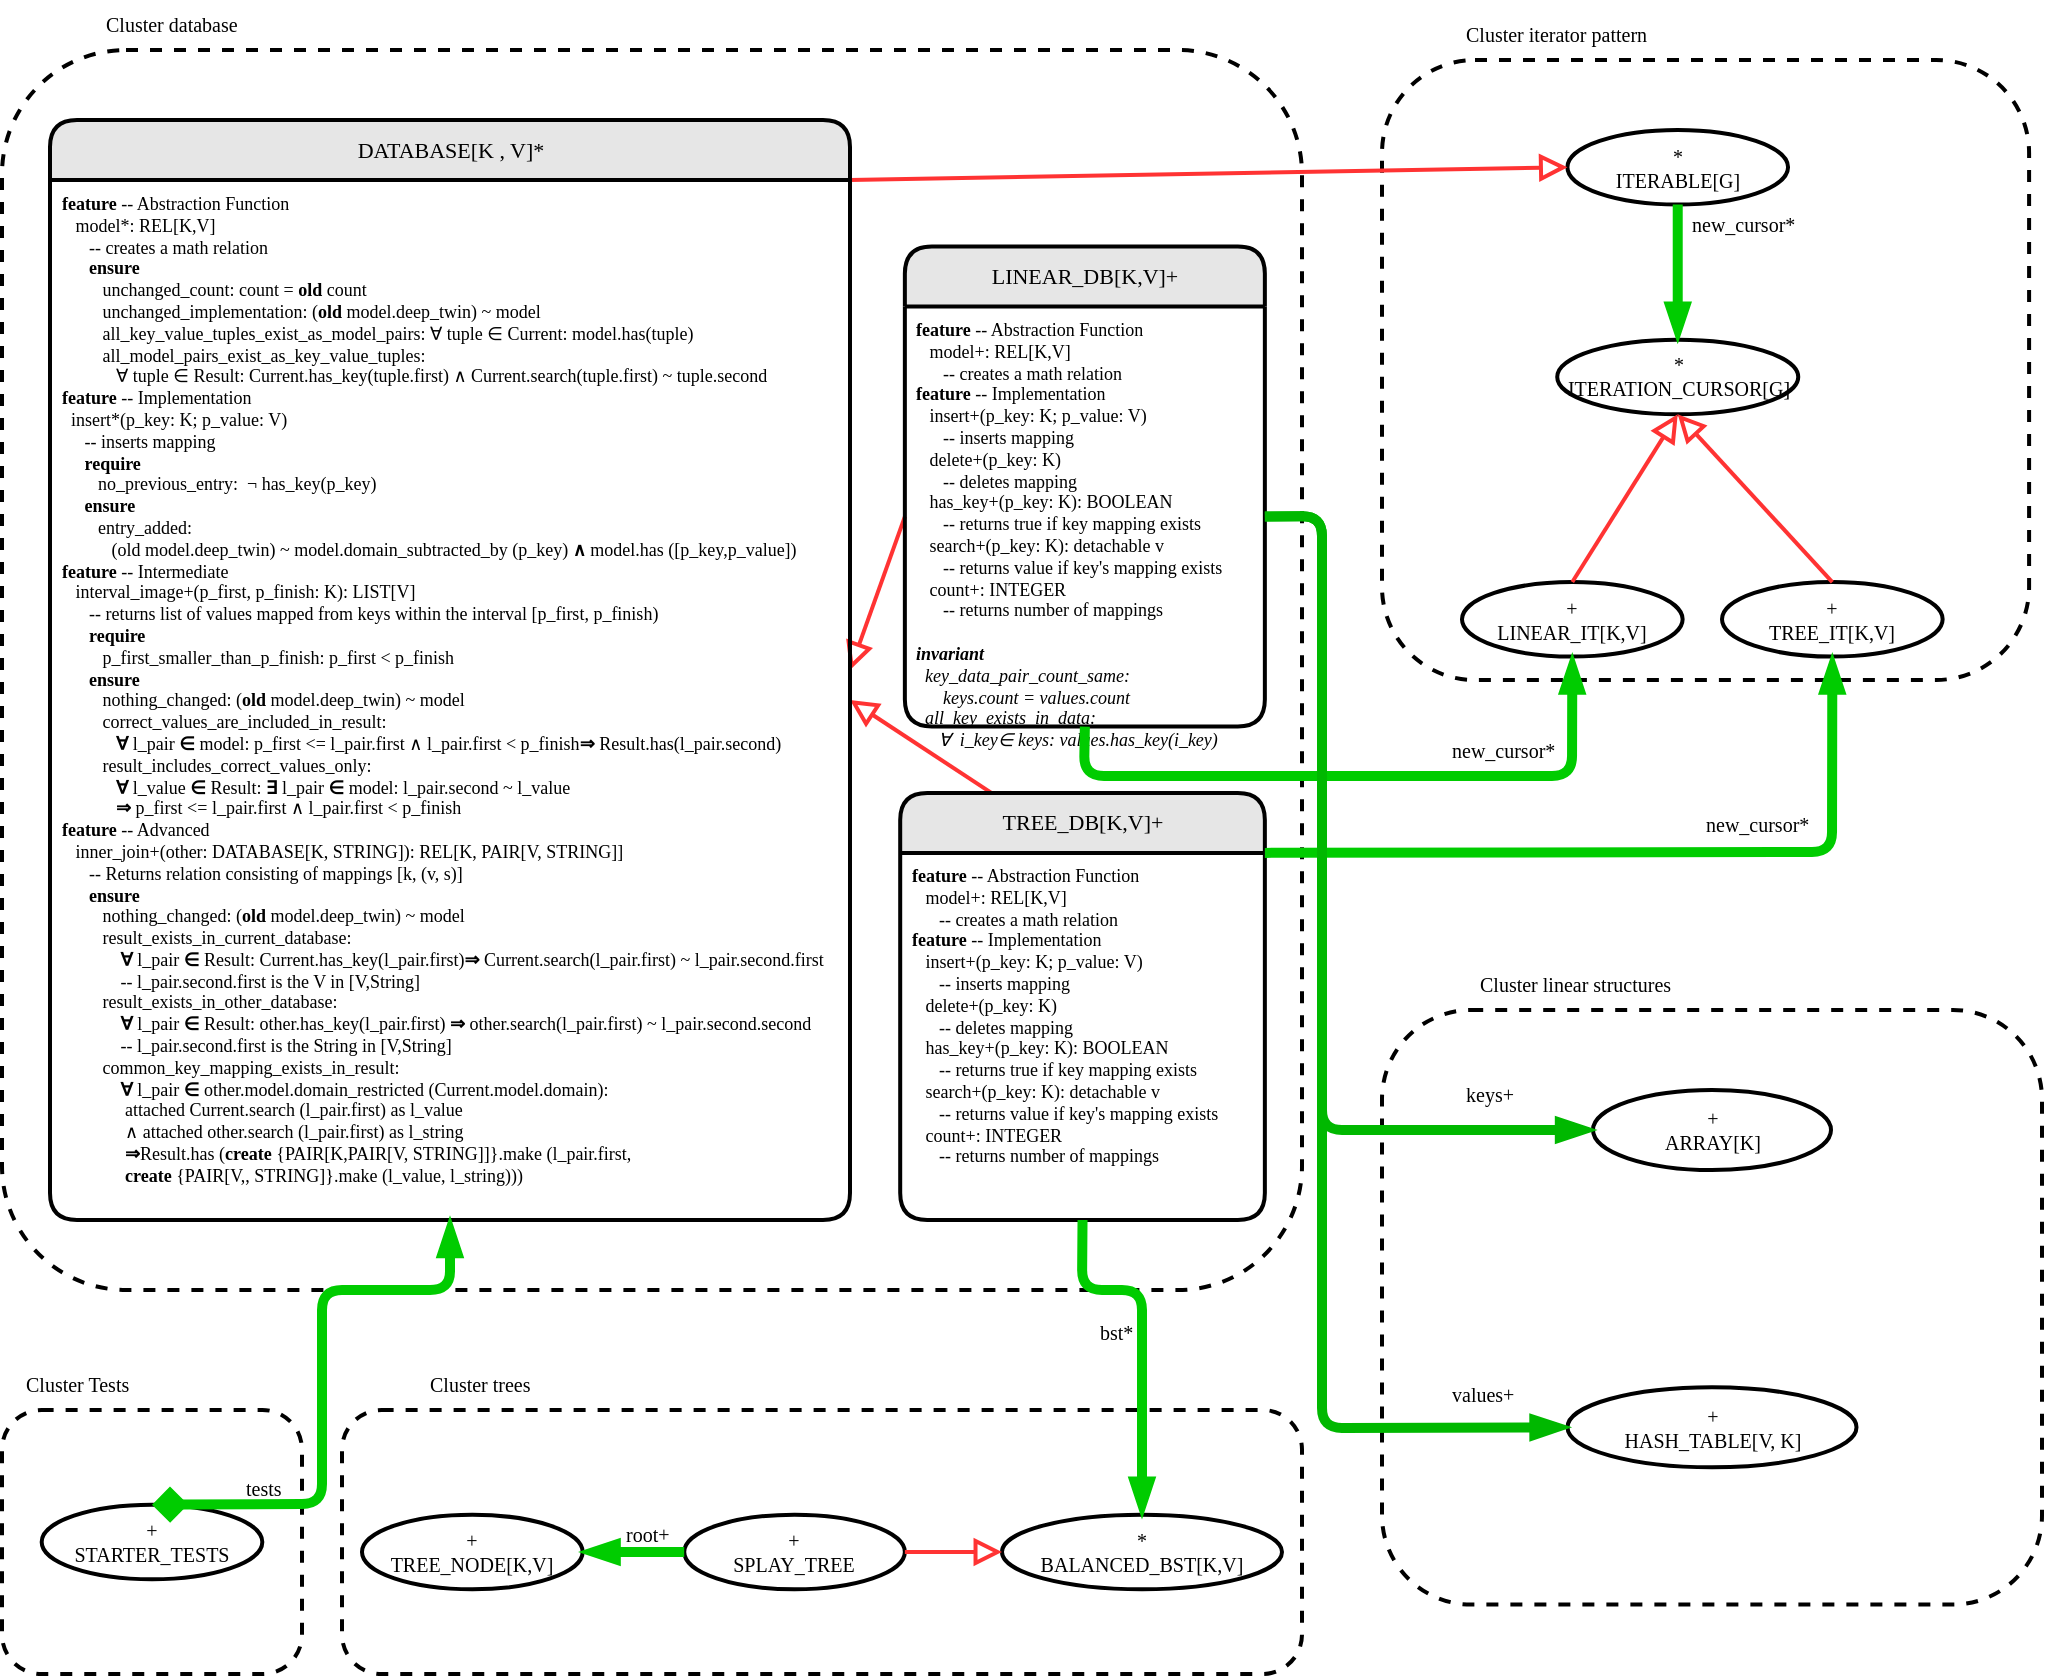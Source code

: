 <mxfile version="13.7.3" type="google"><diagram id="TLcQJgBxmEkexCZwKWbh" name="Page-1"><mxGraphModel dx="1038" dy="580" grid="1" gridSize="10" guides="1" tooltips="1" connect="1" arrows="1" fold="1" page="1" pageScale="1" pageWidth="1100" pageHeight="850" math="0" shadow="0"><root><mxCell id="0"/><mxCell id="1" parent="0"/><mxCell id="zh5SSNQ56FMwR6jXQU22-82" value="" style="rounded=1;whiteSpace=wrap;html=1;fontSize=10;dashed=1;strokeWidth=2;" vertex="1" parent="1"><mxGeometry x="20" y="710" width="150" height="132.04" as="geometry"/></mxCell><mxCell id="zh5SSNQ56FMwR6jXQU22-83" value="Cluster Tests" style="text;html=1;fontSize=10;fontFamily=Verdena;" vertex="1" parent="1"><mxGeometry x="29.997" y="684.94" width="70" height="25" as="geometry"/></mxCell><mxCell id="zh5SSNQ56FMwR6jXQU22-4" value="" style="rounded=1;whiteSpace=wrap;html=1;fontSize=10;dashed=1;strokeWidth=2;arcSize=10;" vertex="1" parent="1"><mxGeometry x="20" y="30" width="650" height="620" as="geometry"/></mxCell><mxCell id="zh5SSNQ56FMwR6jXQU22-47" value="" style="rounded=1;whiteSpace=wrap;html=1;fontSize=10;dashed=1;strokeWidth=2;" vertex="1" parent="1"><mxGeometry x="190" y="710" width="480" height="132.04" as="geometry"/></mxCell><mxCell id="zh5SSNQ56FMwR6jXQU22-32" value="Cluster iterator pattern" style="text;html=1;fontSize=10;fontFamily=Verdena;" vertex="1" parent="1"><mxGeometry x="749.997" y="10" width="70" height="25" as="geometry"/></mxCell><mxCell id="zh5SSNQ56FMwR6jXQU22-5" value="Cluster database" style="text;html=1;fontSize=10;fontFamily=Verdena;" vertex="1" parent="1"><mxGeometry x="69.997" y="5" width="70" height="25" as="geometry"/></mxCell><mxCell id="zh5SSNQ56FMwR6jXQU22-31" value="" style="rounded=1;whiteSpace=wrap;html=1;fontSize=10;dashed=1;strokeWidth=2;" vertex="1" parent="1"><mxGeometry x="710" y="35" width="323.55" height="310" as="geometry"/></mxCell><mxCell id="zh5SSNQ56FMwR6jXQU22-18" value="*&lt;br&gt;ITERABLE[G]" style="ellipse;whiteSpace=wrap;html=1;rounded=1;fontSize=10;fontFamily=Verdena;strokeWidth=2;" vertex="1" parent="1"><mxGeometry x="802.706" y="69.998" width="110.321" height="37.288" as="geometry"/></mxCell><mxCell id="zh5SSNQ56FMwR6jXQU22-20" value="*&lt;br&gt;ITERATION_CURSOR[G]" style="ellipse;whiteSpace=wrap;html=1;rounded=1;fontSize=10;fontFamily=Verdena;strokeWidth=2;" vertex="1" parent="1"><mxGeometry x="797.607" y="174.831" width="120.519" height="37.288" as="geometry"/></mxCell><mxCell id="zh5SSNQ56FMwR6jXQU22-23" value="*&lt;br&gt;BALANCED_BST[K,V]" style="ellipse;whiteSpace=wrap;html=1;rounded=1;fontSize=10;fontFamily=Verdena;strokeWidth=2;" vertex="1" parent="1"><mxGeometry x="520" y="762.37" width="140" height="37.29" as="geometry"/></mxCell><mxCell id="zh5SSNQ56FMwR6jXQU22-24" value="+&lt;br&gt;SPLAY_TREE" style="ellipse;whiteSpace=wrap;html=1;rounded=1;fontSize=10;fontFamily=Verdena;strokeWidth=2;" vertex="1" parent="1"><mxGeometry x="361.109" y="762.372" width="110.321" height="37.288" as="geometry"/></mxCell><mxCell id="zh5SSNQ56FMwR6jXQU22-25" value="+&lt;br&gt;TREE_IT[K,V]" style="ellipse;whiteSpace=wrap;html=1;rounded=1;fontSize=10;fontFamily=Verdena;strokeWidth=2;" vertex="1" parent="1"><mxGeometry x="880.004" y="296.017" width="110.321" height="37.288" as="geometry"/></mxCell><mxCell id="zh5SSNQ56FMwR6jXQU22-26" value="+&lt;br&gt;LINEAR_IT[K,V]" style="ellipse;whiteSpace=wrap;html=1;rounded=1;fontSize=10;fontFamily=Verdena;strokeWidth=2;" vertex="1" parent="1"><mxGeometry x="749.999" y="296.019" width="110.321" height="37.288" as="geometry"/></mxCell><mxCell id="zh5SSNQ56FMwR6jXQU22-27" value="+&lt;br&gt;STARTER_TESTS" style="ellipse;whiteSpace=wrap;html=1;rounded=1;fontSize=10;fontFamily=Verdena;strokeWidth=2;" vertex="1" parent="1"><mxGeometry x="39.838" y="757.372" width="110.321" height="37.288" as="geometry"/></mxCell><mxCell id="zh5SSNQ56FMwR6jXQU22-14" value="" style="endArrow=block;html=1;strokeColor=#FF3333;strokeWidth=2;endFill=0;endSize=9;entryX=0;entryY=0.5;entryDx=0;entryDy=0;exitX=1;exitY=0;exitDx=0;exitDy=0;" edge="1" parent="1" source="zh5SSNQ56FMwR6jXQU22-2" target="zh5SSNQ56FMwR6jXQU22-18"><mxGeometry width="50" height="50" relative="1" as="geometry"><mxPoint x="390.828" y="309.661" as="sourcePoint"/><mxPoint x="548.43" y="67.288" as="targetPoint"/></mxGeometry></mxCell><mxCell id="zh5SSNQ56FMwR6jXQU22-33" value="" style="endArrow=blockThin;html=1;strokeColor=#00CC00;strokeWidth=5;endFill=1;fontSize=8;exitX=0.5;exitY=1;exitDx=0;exitDy=0;entryX=0.5;entryY=0;entryDx=0;entryDy=0;" edge="1" parent="1" source="zh5SSNQ56FMwR6jXQU22-18" target="zh5SSNQ56FMwR6jXQU22-20"><mxGeometry width="50" height="50" relative="1" as="geometry"><mxPoint x="794.13" y="58.37" as="sourcePoint"/><mxPoint x="923.92" y="58.37" as="targetPoint"/></mxGeometry></mxCell><mxCell id="zh5SSNQ56FMwR6jXQU22-34" value="new_cursor*" style="text;html=1;fontSize=10;fontFamily=Verdena;" vertex="1" parent="1"><mxGeometry x="862.965" y="104.915" width="77.874" height="18.644" as="geometry"/></mxCell><mxCell id="zh5SSNQ56FMwR6jXQU22-15" value="" style="endArrow=block;html=1;strokeColor=#FF3333;strokeWidth=2;endFill=0;endSize=9;exitX=0.25;exitY=0;exitDx=0;exitDy=0;entryX=1;entryY=0.5;entryDx=0;entryDy=0;fontSize=9;" edge="1" parent="1" source="zh5SSNQ56FMwR6jXQU22-12" target="zh5SSNQ56FMwR6jXQU22-2"><mxGeometry width="50" height="50" relative="1" as="geometry"><mxPoint x="355.557" y="209.407" as="sourcePoint"/><mxPoint x="355.557" y="153.475" as="targetPoint"/></mxGeometry></mxCell><mxCell id="zh5SSNQ56FMwR6jXQU22-39" value="" style="endArrow=block;html=1;strokeColor=#FF3333;strokeWidth=2;endFill=0;endSize=9;fontSize=8;entryX=0.5;entryY=1;entryDx=0;entryDy=0;exitX=0.5;exitY=0;exitDx=0;exitDy=0;" edge="1" parent="1" source="zh5SSNQ56FMwR6jXQU22-25" target="zh5SSNQ56FMwR6jXQU22-20"><mxGeometry width="50" height="50" relative="1" as="geometry"><mxPoint x="830.981" y="342.627" as="sourcePoint"/><mxPoint x="830.981" y="286.695" as="targetPoint"/></mxGeometry></mxCell><mxCell id="zh5SSNQ56FMwR6jXQU22-16" value="" style="endArrow=block;html=1;strokeColor=#FF3333;strokeWidth=2;endFill=0;endSize=9;entryX=1;entryY=0.5;entryDx=0;entryDy=0;exitX=0;exitY=0.5;exitDx=0;exitDy=0;fontSize=9;" edge="1" parent="1" source="zh5SSNQ56FMwR6jXQU22-11" target="zh5SSNQ56FMwR6jXQU22-1"><mxGeometry width="50" height="50" relative="1" as="geometry"><mxPoint x="355.557" y="209.407" as="sourcePoint"/><mxPoint x="355.557" y="153.475" as="targetPoint"/></mxGeometry></mxCell><mxCell id="zh5SSNQ56FMwR6jXQU22-40" value="" style="endArrow=block;html=1;strokeColor=#FF3333;strokeWidth=2;endFill=0;endSize=9;fontSize=8;exitX=0.5;exitY=0;exitDx=0;exitDy=0;entryX=0.5;entryY=1;entryDx=0;entryDy=0;" edge="1" parent="1" source="zh5SSNQ56FMwR6jXQU22-26" target="zh5SSNQ56FMwR6jXQU22-20"><mxGeometry width="50" height="50" relative="1" as="geometry"><mxPoint x="788.725" y="251.737" as="sourcePoint"/><mxPoint x="963.32" y="106.081" as="targetPoint"/></mxGeometry></mxCell><mxCell id="zh5SSNQ56FMwR6jXQU22-48" value="Cluster trees" style="text;html=1;fontSize=10;fontFamily=Verdena;" vertex="1" parent="1"><mxGeometry x="232.167" y="684.94" width="70" height="25" as="geometry"/></mxCell><mxCell id="zh5SSNQ56FMwR6jXQU22-49" value="" style="endArrow=block;html=1;strokeColor=#FF3333;strokeWidth=2;endFill=0;endSize=9;fontSize=9;exitX=1;exitY=0.5;exitDx=0;exitDy=0;entryX=0;entryY=0.5;entryDx=0;entryDy=0;" edge="1" parent="1" source="zh5SSNQ56FMwR6jXQU22-24" target="zh5SSNQ56FMwR6jXQU22-23"><mxGeometry width="50" height="50" relative="1" as="geometry"><mxPoint x="770" y="602.12" as="sourcePoint"/><mxPoint x="922" y="562.12" as="targetPoint"/></mxGeometry></mxCell><mxCell id="zh5SSNQ56FMwR6jXQU22-1" value="&lt;font style=&quot;font-size: 11px&quot;&gt;DATABASE[K , V]*&lt;/font&gt;" style="swimlane;html=1;childLayout=stackLayout;horizontal=1;startSize=30;horizontalStack=0;fillColor=#E6E6E6;fontColor=#000000;rounded=1;fontSize=9;fontStyle=0;strokeWidth=2;resizeParent=0;resizeLast=1;shadow=0;dashed=0;align=center;fontFamily=Verdena;" vertex="1" parent="1"><mxGeometry x="44" y="65" width="400" height="550" as="geometry"/></mxCell><mxCell id="zh5SSNQ56FMwR6jXQU22-2" value="&lt;font style=&quot;font-size: 9px&quot;&gt;&lt;b&gt;feature&lt;/b&gt;&amp;nbsp;-- Abstraction Function&lt;br&gt;&amp;nbsp; &amp;nbsp;model*: REL[K,V]&lt;br&gt;&amp;nbsp; &amp;nbsp; &amp;nbsp; -- creates a math relation&lt;br&gt;&amp;nbsp; &amp;nbsp; &amp;nbsp; &lt;b&gt;ensure&lt;/b&gt;&lt;br&gt;&amp;nbsp; &amp;nbsp; &amp;nbsp; &amp;nbsp; &amp;nbsp;unchanged_count: count = &lt;b&gt;old&lt;/b&gt; count&lt;br&gt;&amp;nbsp; &amp;nbsp; &amp;nbsp; &amp;nbsp; &amp;nbsp;unchanged_implementation: (&lt;b&gt;old&lt;/b&gt; model.deep_twin) ~ model&lt;br&gt;&amp;nbsp; &amp;nbsp; &amp;nbsp; &amp;nbsp; &amp;nbsp;all_key_value_tuples_exist_as_model_pairs:&amp;nbsp;&lt;font style=&quot;font-size: 9px&quot;&gt;∀ tuple&amp;nbsp;&lt;/font&gt;&lt;span&gt;∈ Current: model.has(tuple)&lt;br&gt;&amp;nbsp; &amp;nbsp; &amp;nbsp; &amp;nbsp; &amp;nbsp;all_model_pairs_exist_as_key_value_tuples:&amp;nbsp;&lt;br&gt;&lt;/span&gt;&amp;nbsp; &amp;nbsp; &amp;nbsp; &amp;nbsp; &amp;nbsp; &amp;nbsp; ∀ tuple&amp;nbsp;∈ Result: Current.has_key(tuple.first)&lt;font style=&quot;font-size: 9px&quot;&gt;&amp;nbsp;∧ Current.search(tuple.first) ~ tuple.second&lt;/font&gt;&lt;br&gt;&lt;b&gt;feature&lt;/b&gt;&amp;nbsp;-- Implementation&lt;br&gt;&amp;nbsp; insert*(p_key: K; p_value: V)&lt;br&gt;&amp;nbsp; &amp;nbsp; &amp;nbsp;-- inserts mapping&lt;br&gt;&amp;nbsp; &amp;nbsp; &amp;nbsp;&lt;b&gt;require&lt;/b&gt;&lt;br&gt;&amp;nbsp; &amp;nbsp; &amp;nbsp; &amp;nbsp; no_previous_entry:&amp;nbsp;&amp;nbsp;¬ has_key(p_key)&lt;br&gt;&amp;nbsp; &amp;nbsp; &amp;nbsp;&lt;b&gt;ensure&lt;/b&gt;&lt;br&gt;&amp;nbsp; &amp;nbsp; &amp;nbsp; &amp;nbsp; entry_added:&amp;nbsp;&lt;br&gt;&lt;span&gt;&amp;nbsp; &amp;nbsp; &amp;nbsp; &amp;nbsp; &amp;nbsp; &amp;nbsp;(old model.deep_twin) ~ model.domain_subtracted_by (p_key)&amp;nbsp;&lt;/span&gt;&lt;b&gt;∧&lt;/b&gt;&amp;nbsp;&lt;span&gt;model.has ([p_key,p_value])&lt;/span&gt;&lt;br&gt;&lt;b&gt;feature&lt;/b&gt;&amp;nbsp;-- Intermediate&lt;br&gt;&amp;nbsp; &amp;nbsp;interval_image+(p_first, p_finish: K): LIST[V]&lt;br&gt;&amp;nbsp; &amp;nbsp; &amp;nbsp; -- returns list of values mapped from keys within the interval [p_first, p_finish)&lt;br&gt;&amp;nbsp; &amp;nbsp; &amp;nbsp; &lt;b&gt;require&lt;/b&gt;&lt;br&gt;&amp;nbsp; &amp;nbsp; &amp;nbsp; &amp;nbsp; &amp;nbsp;p_first_smaller_than_p_finish: p_first &amp;lt; p_finish&lt;br&gt;&amp;nbsp; &amp;nbsp; &amp;nbsp; &lt;b&gt;ensure&lt;/b&gt;&lt;br&gt;&amp;nbsp; &amp;nbsp; &amp;nbsp; &amp;nbsp; &amp;nbsp;nothing_changed:&amp;nbsp;(&lt;b&gt;old&lt;/b&gt; model.deep_twin) ~ model&lt;br&gt;&amp;nbsp; &amp;nbsp; &amp;nbsp; &amp;nbsp; &amp;nbsp;correct_values_are_included_in_result:&amp;nbsp;&lt;br&gt;&amp;nbsp; &amp;nbsp; &amp;nbsp; &amp;nbsp; &amp;nbsp; &amp;nbsp; &lt;b&gt;∀&lt;/b&gt; l_pair &lt;b&gt;∈&lt;/b&gt; model: p_first &amp;lt;= l_pair.first&amp;nbsp;∧ l_pair.first &amp;lt; p_finish&lt;b&gt;⇒&lt;/b&gt; Result.has(l_pair.second)&lt;br&gt;&amp;nbsp; &amp;nbsp; &amp;nbsp; &amp;nbsp; &amp;nbsp;result_includes_correct_values_only:&amp;nbsp;&lt;br&gt;&amp;nbsp; &amp;nbsp; &amp;nbsp; &amp;nbsp; &amp;nbsp; &amp;nbsp; &lt;b&gt;∀&lt;/b&gt; l_value &lt;b&gt;∈ &lt;/b&gt;Result: &lt;b&gt;∃&lt;/b&gt; l_pair &lt;b&gt;∈&lt;/b&gt; model: l_pair.second ~ l_value&lt;br&gt;&amp;nbsp; &amp;nbsp; &amp;nbsp; &amp;nbsp; &amp;nbsp; &amp;nbsp; &lt;b&gt;⇒&lt;/b&gt; p_first &amp;lt;= l_pair.first&amp;nbsp;∧ l_pair.first &amp;lt; p_finish&lt;br&gt;&lt;b&gt;feature &lt;/b&gt;-- Advanced&lt;br&gt;&amp;nbsp; &amp;nbsp;inner_join+(other: DATABASE[K, STRING]): REL[K, PAIR[V, STRING]]&lt;br&gt;&amp;nbsp; &amp;nbsp; &amp;nbsp; -- Returns relation consisting of mappings&amp;nbsp;[k, (v, s)]&lt;br&gt;&amp;nbsp; &amp;nbsp; &amp;nbsp; &lt;b&gt;ensure&lt;/b&gt;&lt;br&gt;&amp;nbsp; &amp;nbsp; &amp;nbsp; &amp;nbsp; &amp;nbsp;nothing_changed: (&lt;b&gt;old&lt;/b&gt; model.deep_twin) ~ model&lt;br&gt;&amp;nbsp; &amp;nbsp; &amp;nbsp; &amp;nbsp; &amp;nbsp;result_exists_in_current_database:&amp;nbsp;&lt;br&gt;&amp;nbsp; &amp;nbsp; &amp;nbsp; &amp;nbsp; &amp;nbsp; &amp;nbsp; &amp;nbsp;&lt;b&gt;∀&lt;/b&gt; l_pair &lt;b&gt;∈&lt;/b&gt; Result: Current.has_key(l_pair.first)&lt;b&gt;⇒ &lt;/b&gt;Current.search(l_pair.first) ~ l_pair.second.first&lt;br&gt;&amp;nbsp; &amp;nbsp; &amp;nbsp; &amp;nbsp; &amp;nbsp; &amp;nbsp; &amp;nbsp;-- l_pair.second.first is the V in [V,String]&lt;br&gt;&amp;nbsp; &amp;nbsp; &amp;nbsp; &amp;nbsp; &amp;nbsp;result_exists_in_other_database:&amp;nbsp;&lt;br&gt;&amp;nbsp; &amp;nbsp; &amp;nbsp; &amp;nbsp; &amp;nbsp; &amp;nbsp; &amp;nbsp;&lt;b&gt;∀&lt;/b&gt; l_pair &lt;b&gt;∈&lt;/b&gt; Result: other.has_key(l_pair.first)&lt;b&gt; ⇒&lt;/b&gt; other.search(l_pair.first) ~ l_pair.second.second&amp;nbsp;&lt;br&gt;&amp;nbsp; &amp;nbsp; &amp;nbsp; &amp;nbsp; &amp;nbsp; &amp;nbsp; &amp;nbsp;-- l_pair.second.first is the String in [V,String]&lt;br&gt;&amp;nbsp; &amp;nbsp; &amp;nbsp; &amp;nbsp; &amp;nbsp;common_key_mapping_exists_in_result:&lt;br&gt;&amp;nbsp; &amp;nbsp; &amp;nbsp; &amp;nbsp; &amp;nbsp; &amp;nbsp; &amp;nbsp;&lt;b&gt;∀ &lt;/b&gt;l_pair &lt;b&gt;∈&lt;/b&gt; other.model.domain_restricted (Current.model.domain): &lt;br&gt;&amp;nbsp; &amp;nbsp; &amp;nbsp; &amp;nbsp; &amp;nbsp; &amp;nbsp; &amp;nbsp;&amp;nbsp;&lt;span&gt;attached Current.search (l_pair.first) as l_value&lt;br&gt;&lt;/span&gt;&amp;nbsp; &amp;nbsp; &amp;nbsp; &amp;nbsp; &amp;nbsp; &amp;nbsp; &amp;nbsp; ∧&amp;nbsp;&lt;span&gt;attached other.search (l_pair.first) as l_string&lt;/span&gt;&amp;nbsp;&lt;br&gt;&lt;b&gt;&amp;nbsp; &amp;nbsp; &amp;nbsp; &amp;nbsp; &amp;nbsp; &amp;nbsp; &amp;nbsp; ⇒&lt;/b&gt;Result.has (&lt;b&gt;create&lt;/b&gt; {PAIR[K,PAIR[V, STRING]]}.make (l_pair.first, &lt;br&gt;&lt;b&gt;&amp;nbsp; &amp;nbsp; &amp;nbsp; &amp;nbsp; &amp;nbsp; &amp;nbsp; &amp;nbsp; create&lt;/b&gt; {PAIR[V,, STRING]}.make (l_value, l_string)))&lt;/font&gt;" style="whiteSpace=wrap;html=1;align=left;strokeColor=none;fillColor=none;spacingLeft=4;fontSize=9;verticalAlign=top;resizable=0;rotatable=0;part=1;fontFamily=Verdena;" vertex="1" parent="zh5SSNQ56FMwR6jXQU22-1"><mxGeometry y="30" width="400" height="520" as="geometry"/></mxCell><mxCell id="zh5SSNQ56FMwR6jXQU22-12" value="&lt;font style=&quot;font-size: 11px&quot;&gt;TREE_DB[K,V]+&lt;/font&gt;" style="swimlane;html=1;childLayout=stackLayout;horizontal=1;startSize=30;horizontalStack=0;fillColor=#E6E6E6;fontColor=#000000;rounded=1;fontSize=9;fontStyle=0;strokeWidth=2;resizeParent=0;resizeLast=1;shadow=0;dashed=0;align=center;fontFamily=Verdena;" vertex="1" parent="1"><mxGeometry x="469.1" y="401.44" width="182.33" height="213.56" as="geometry"/></mxCell><mxCell id="zh5SSNQ56FMwR6jXQU22-13" value="&lt;b style=&quot;font-size: 9px&quot;&gt;feature&lt;/b&gt; -- Abstraction Function&lt;br style=&quot;font-size: 9px&quot;&gt;&amp;nbsp; &amp;nbsp;model+: REL[K,V]&lt;br&gt;&amp;nbsp; &amp;nbsp; &amp;nbsp; -- creates a math relation&lt;br&gt;&lt;b&gt;feature&lt;/b&gt;&amp;nbsp;-- Implementation&lt;br&gt;&amp;nbsp; &amp;nbsp;insert+(p_key: K; p_value: V)&lt;br&gt;&amp;nbsp; &amp;nbsp; &amp;nbsp; -- inserts mapping&amp;nbsp;&lt;br&gt;&amp;nbsp; &amp;nbsp;delete+(p_key: K)&lt;br&gt;&amp;nbsp; &amp;nbsp; &amp;nbsp; -- deletes mapping&lt;br style=&quot;font-size: 9px&quot;&gt;&amp;nbsp; &amp;nbsp;has_key+(p_key: K): BOOLEAN&lt;br&gt;&amp;nbsp; &amp;nbsp; &amp;nbsp; -- returns true if key mapping exists&lt;br&gt;&amp;nbsp; &amp;nbsp;search+(p_key: K): detachable v&lt;br&gt;&amp;nbsp; &amp;nbsp; &amp;nbsp; -- returns value if key's mapping exists&lt;br&gt;&amp;nbsp; &amp;nbsp;count+: INTEGER&lt;br&gt;&amp;nbsp; &amp;nbsp; &amp;nbsp; -- returns number of mappings&lt;br&gt;" style="whiteSpace=wrap;html=1;align=left;strokeColor=none;fillColor=none;spacingLeft=4;fontSize=9;verticalAlign=top;resizable=0;rotatable=0;part=1;fontFamily=Verdena;" vertex="1" parent="zh5SSNQ56FMwR6jXQU22-12"><mxGeometry y="30" width="182.33" height="183.56" as="geometry"/></mxCell><mxCell id="zh5SSNQ56FMwR6jXQU22-10" value="&lt;font style=&quot;font-size: 11px&quot;&gt;LINEAR_DB[K,V]+&lt;/font&gt;" style="swimlane;html=1;childLayout=stackLayout;horizontal=1;startSize=30;horizontalStack=0;fillColor=#E6E6E6;fontColor=#000000;rounded=1;fontSize=9;fontStyle=0;strokeWidth=2;resizeParent=0;resizeLast=1;shadow=0;dashed=0;align=center;fontFamily=Verdena;" vertex="1" parent="1"><mxGeometry x="471.43" y="128.31" width="180" height="240" as="geometry"/></mxCell><mxCell id="zh5SSNQ56FMwR6jXQU22-11" value="&lt;b&gt;feature&lt;/b&gt;&amp;nbsp;-- Abstraction Function&lt;br&gt;&amp;nbsp; &amp;nbsp;model+: REL[K,V]&lt;br&gt;&amp;nbsp; &amp;nbsp; &amp;nbsp; -- creates a math relation&lt;br&gt;&lt;b&gt;feature&lt;/b&gt;&amp;nbsp;-- Implementation&lt;br&gt;&amp;nbsp; &amp;nbsp;insert+(p_key: K; p_value: V)&lt;br&gt;&amp;nbsp; &amp;nbsp; &amp;nbsp; -- inserts mapping&amp;nbsp;&lt;br&gt;&amp;nbsp; &amp;nbsp;delete+(p_key: K)&lt;br&gt;&amp;nbsp; &amp;nbsp; &amp;nbsp; -- deletes mapping&lt;br&gt;&amp;nbsp; &amp;nbsp;has_key+(p_key: K): BOOLEAN&lt;br&gt;&amp;nbsp; &amp;nbsp; &amp;nbsp; -- returns true if key mapping exists&lt;br&gt;&amp;nbsp; &amp;nbsp;search+(p_key: K): detachable v&lt;br&gt;&amp;nbsp; &amp;nbsp; &amp;nbsp; -- returns value if key's mapping exists&lt;br&gt;&amp;nbsp; &amp;nbsp;count+: INTEGER&lt;br&gt;&amp;nbsp; &amp;nbsp; &amp;nbsp; -- returns number of mappings&lt;br&gt;&lt;br&gt;&lt;b&gt;&lt;i&gt;invariant&lt;/i&gt;&lt;/b&gt;&lt;br&gt;&amp;nbsp;&amp;nbsp;&lt;span&gt;&lt;i&gt;key_data_pair_count_same:&lt;/i&gt;&lt;/span&gt;&lt;div&gt;&lt;i&gt;&lt;span&gt;&lt;/span&gt;&amp;nbsp; &amp;nbsp; &amp;nbsp; keys.count = values.count&lt;/i&gt;&lt;/div&gt;&lt;div&gt;&lt;i&gt;&amp;nbsp; all_key_exists_in_data:&amp;nbsp;&lt;/i&gt;&lt;br&gt;&lt;/div&gt;&lt;i&gt;&amp;nbsp; &amp;nbsp; &amp;nbsp;∀&amp;nbsp; i_key∈ keys: values.has_key(i_key)&lt;/i&gt;&lt;div&gt;&lt;br&gt;&lt;/div&gt;" style="whiteSpace=wrap;html=1;align=left;strokeColor=none;fillColor=none;spacingLeft=4;fontSize=9;verticalAlign=top;resizable=0;rotatable=0;part=1;fontFamily=Verdena;" vertex="1" parent="zh5SSNQ56FMwR6jXQU22-10"><mxGeometry y="30" width="180" height="210" as="geometry"/></mxCell><mxCell id="zh5SSNQ56FMwR6jXQU22-61" value="" style="endArrow=blockThin;html=1;strokeColor=#00CC00;strokeWidth=5;endFill=1;fontSize=9;exitX=1;exitY=0;exitDx=0;exitDy=0;entryX=0.5;entryY=1;entryDx=0;entryDy=0;" edge="1" parent="1" source="zh5SSNQ56FMwR6jXQU22-13" target="zh5SSNQ56FMwR6jXQU22-25"><mxGeometry width="50" height="50" relative="1" as="geometry"><mxPoint x="660" y="437" as="sourcePoint"/><mxPoint x="800" y="437" as="targetPoint"/><Array as="points"><mxPoint x="935" y="431"/></Array></mxGeometry></mxCell><mxCell id="zh5SSNQ56FMwR6jXQU22-62" value="new_cursor*" style="text;html=1;fontSize=10;fontFamily=Verdena;" vertex="1" parent="1"><mxGeometry x="870" y="405" width="84" height="20" as="geometry"/></mxCell><mxCell id="zh5SSNQ56FMwR6jXQU22-63" value="" style="endArrow=blockThin;html=1;strokeColor=#00CC00;strokeWidth=5;endFill=1;fontSize=9;exitX=0.5;exitY=1;exitDx=0;exitDy=0;entryX=0.5;entryY=1;entryDx=0;entryDy=0;" edge="1" parent="1" source="zh5SSNQ56FMwR6jXQU22-11" target="zh5SSNQ56FMwR6jXQU22-26"><mxGeometry width="50" height="50" relative="1" as="geometry"><mxPoint x="666.33" y="393.31" as="sourcePoint"/><mxPoint x="806.33" y="393.31" as="targetPoint"/><Array as="points"><mxPoint x="561" y="393"/><mxPoint x="805" y="393"/></Array></mxGeometry></mxCell><mxCell id="zh5SSNQ56FMwR6jXQU22-64" value="new_cursor*" style="text;html=1;fontSize=10;fontFamily=Verdena;" vertex="1" parent="1"><mxGeometry x="743" y="368.31" width="84" height="20" as="geometry"/></mxCell><mxCell id="zh5SSNQ56FMwR6jXQU22-66" value="" style="group" vertex="1" connectable="0" parent="1"><mxGeometry x="567.43" y="678.65" width="22.57" height="20" as="geometry"/></mxCell><mxCell id="zh5SSNQ56FMwR6jXQU22-53" value="" style="endArrow=blockThin;html=1;strokeColor=#00CC00;strokeWidth=5;endFill=1;fontSize=9;entryX=0.5;entryY=0;entryDx=0;entryDy=0;exitX=0.5;exitY=1;exitDx=0;exitDy=0;" edge="1" parent="zh5SSNQ56FMwR6jXQU22-66" source="zh5SSNQ56FMwR6jXQU22-13" target="zh5SSNQ56FMwR6jXQU22-23"><mxGeometry width="50" height="50" relative="1" as="geometry"><mxPoint x="182.57" y="-8.65" as="sourcePoint"/><mxPoint x="52.57" y="-23.65" as="targetPoint"/><Array as="points"><mxPoint x="-7.43" y="-28.65"/><mxPoint x="22.57" y="-28.65"/></Array></mxGeometry></mxCell><mxCell id="zh5SSNQ56FMwR6jXQU22-68" value="" style="group" vertex="1" connectable="0" parent="1"><mxGeometry x="224.02" y="752.37" width="86.3" height="47.292" as="geometry"/></mxCell><mxCell id="zh5SSNQ56FMwR6jXQU22-22" value="+&lt;br&gt;TREE_NODE[K,V]" style="ellipse;whiteSpace=wrap;html=1;rounded=1;fontSize=10;fontFamily=Verdena;strokeWidth=2;" vertex="1" parent="zh5SSNQ56FMwR6jXQU22-68"><mxGeometry x="-24.021" y="10.003" width="110.321" height="37.288" as="geometry"/></mxCell><mxCell id="zh5SSNQ56FMwR6jXQU22-69" value="" style="rounded=1;whiteSpace=wrap;html=1;fontSize=10;dashed=1;strokeWidth=2;" vertex="1" parent="1"><mxGeometry x="710" y="510" width="330" height="297.29" as="geometry"/></mxCell><mxCell id="zh5SSNQ56FMwR6jXQU22-70" value="Cluster linear structures" style="text;html=1;fontSize=10;fontFamily=Verdena;" vertex="1" parent="1"><mxGeometry x="756.997" y="485" width="70" height="25" as="geometry"/></mxCell><mxCell id="zh5SSNQ56FMwR6jXQU22-71" value="" style="endArrow=blockThin;html=1;strokeColor=#00CC00;strokeWidth=5;endFill=1;startArrow=diamond;startFill=1;fontSize=9;exitX=0.5;exitY=0;exitDx=0;exitDy=0;entryX=0.5;entryY=1;entryDx=0;entryDy=0;" edge="1" parent="1" source="zh5SSNQ56FMwR6jXQU22-27" target="zh5SSNQ56FMwR6jXQU22-2"><mxGeometry width="50" height="50" relative="1" as="geometry"><mxPoint x="340" y="677.65" as="sourcePoint"/><mxPoint x="480" y="677.65" as="targetPoint"/><Array as="points"><mxPoint x="180" y="757"/><mxPoint x="180" y="650"/><mxPoint x="244" y="650"/></Array></mxGeometry></mxCell><mxCell id="zh5SSNQ56FMwR6jXQU22-72" value="tests" style="text;html=1;fontSize=10;fontFamily=Verdena;" vertex="1" parent="1"><mxGeometry x="140" y="737.37" width="81" height="20" as="geometry"/></mxCell><mxCell id="zh5SSNQ56FMwR6jXQU22-74" value="+&lt;br&gt;ARRAY[K]" style="ellipse;whiteSpace=wrap;html=1;rounded=1;fontSize=10;fontFamily=Verdena;strokeWidth=2;" vertex="1" parent="1"><mxGeometry x="815.5" y="550" width="119" height="40" as="geometry"/></mxCell><mxCell id="zh5SSNQ56FMwR6jXQU22-75" value="+&lt;br&gt;HASH_TABLE[V, K]" style="ellipse;whiteSpace=wrap;html=1;rounded=1;fontSize=10;fontFamily=Verdena;strokeWidth=2;" vertex="1" parent="1"><mxGeometry x="802.75" y="698.65" width="144.5" height="40" as="geometry"/></mxCell><mxCell id="zh5SSNQ56FMwR6jXQU22-76" value="" style="endArrow=blockThin;html=1;strokeWidth=5;endFill=1;fontSize=9;entryX=0;entryY=0.5;entryDx=0;entryDy=0;exitX=1;exitY=0.5;exitDx=0;exitDy=0;strokeColor=#00B800;" edge="1" parent="1" source="zh5SSNQ56FMwR6jXQU22-11" target="zh5SSNQ56FMwR6jXQU22-74"><mxGeometry width="50" height="50" relative="1" as="geometry"><mxPoint x="670" y="575" as="sourcePoint"/><mxPoint x="810" y="575" as="targetPoint"/><Array as="points"><mxPoint x="680" y="263"/><mxPoint x="680" y="570"/></Array></mxGeometry></mxCell><mxCell id="zh5SSNQ56FMwR6jXQU22-77" value="keys+" style="text;html=1;fontSize=10;fontFamily=Verdena;" vertex="1" parent="1"><mxGeometry x="750" y="540" width="84" height="20" as="geometry"/></mxCell><mxCell id="zh5SSNQ56FMwR6jXQU22-78" value="" style="endArrow=blockThin;html=1;strokeWidth=5;endFill=1;fontSize=9;exitX=1;exitY=0.5;exitDx=0;exitDy=0;entryX=0;entryY=0.5;entryDx=0;entryDy=0;strokeColor=#00B800;" edge="1" parent="1" source="zh5SSNQ56FMwR6jXQU22-11" target="zh5SSNQ56FMwR6jXQU22-75"><mxGeometry width="50" height="50" relative="1" as="geometry"><mxPoint x="630" y="525" as="sourcePoint"/><mxPoint x="770" y="525" as="targetPoint"/><Array as="points"><mxPoint x="680" y="263"/><mxPoint x="680" y="719"/></Array></mxGeometry></mxCell><mxCell id="zh5SSNQ56FMwR6jXQU22-79" value="values+" style="text;html=1;fontSize=10;fontFamily=Verdena;" vertex="1" parent="1"><mxGeometry x="743" y="689.94" width="84" height="20" as="geometry"/></mxCell><mxCell id="zh5SSNQ56FMwR6jXQU22-50" value="" style="endArrow=blockThin;html=1;strokeColor=#00CC00;strokeWidth=5;endFill=1;fontSize=9;exitX=0;exitY=0.5;exitDx=0;exitDy=0;entryX=1;entryY=0.5;entryDx=0;entryDy=0;" edge="1" parent="1" source="zh5SSNQ56FMwR6jXQU22-24" target="zh5SSNQ56FMwR6jXQU22-22"><mxGeometry width="50" height="50" relative="1" as="geometry"><mxPoint x="953.02" y="692.38" as="sourcePoint"/><mxPoint x="1093.02" y="692.38" as="targetPoint"/></mxGeometry></mxCell><mxCell id="zh5SSNQ56FMwR6jXQU22-51" value="root+" style="text;html=1;fontSize=10;fontFamily=Verdena;" vertex="1" parent="1"><mxGeometry x="330.0" y="760.0" width="31.97" height="20" as="geometry"/></mxCell><mxCell id="zh5SSNQ56FMwR6jXQU22-54" value="bst*" style="text;html=1;fontSize=10;fontFamily=Verdena;" vertex="1" parent="1"><mxGeometry x="567.43" y="658.65" width="22.57" height="20" as="geometry"/></mxCell></root></mxGraphModel></diagram></mxfile>